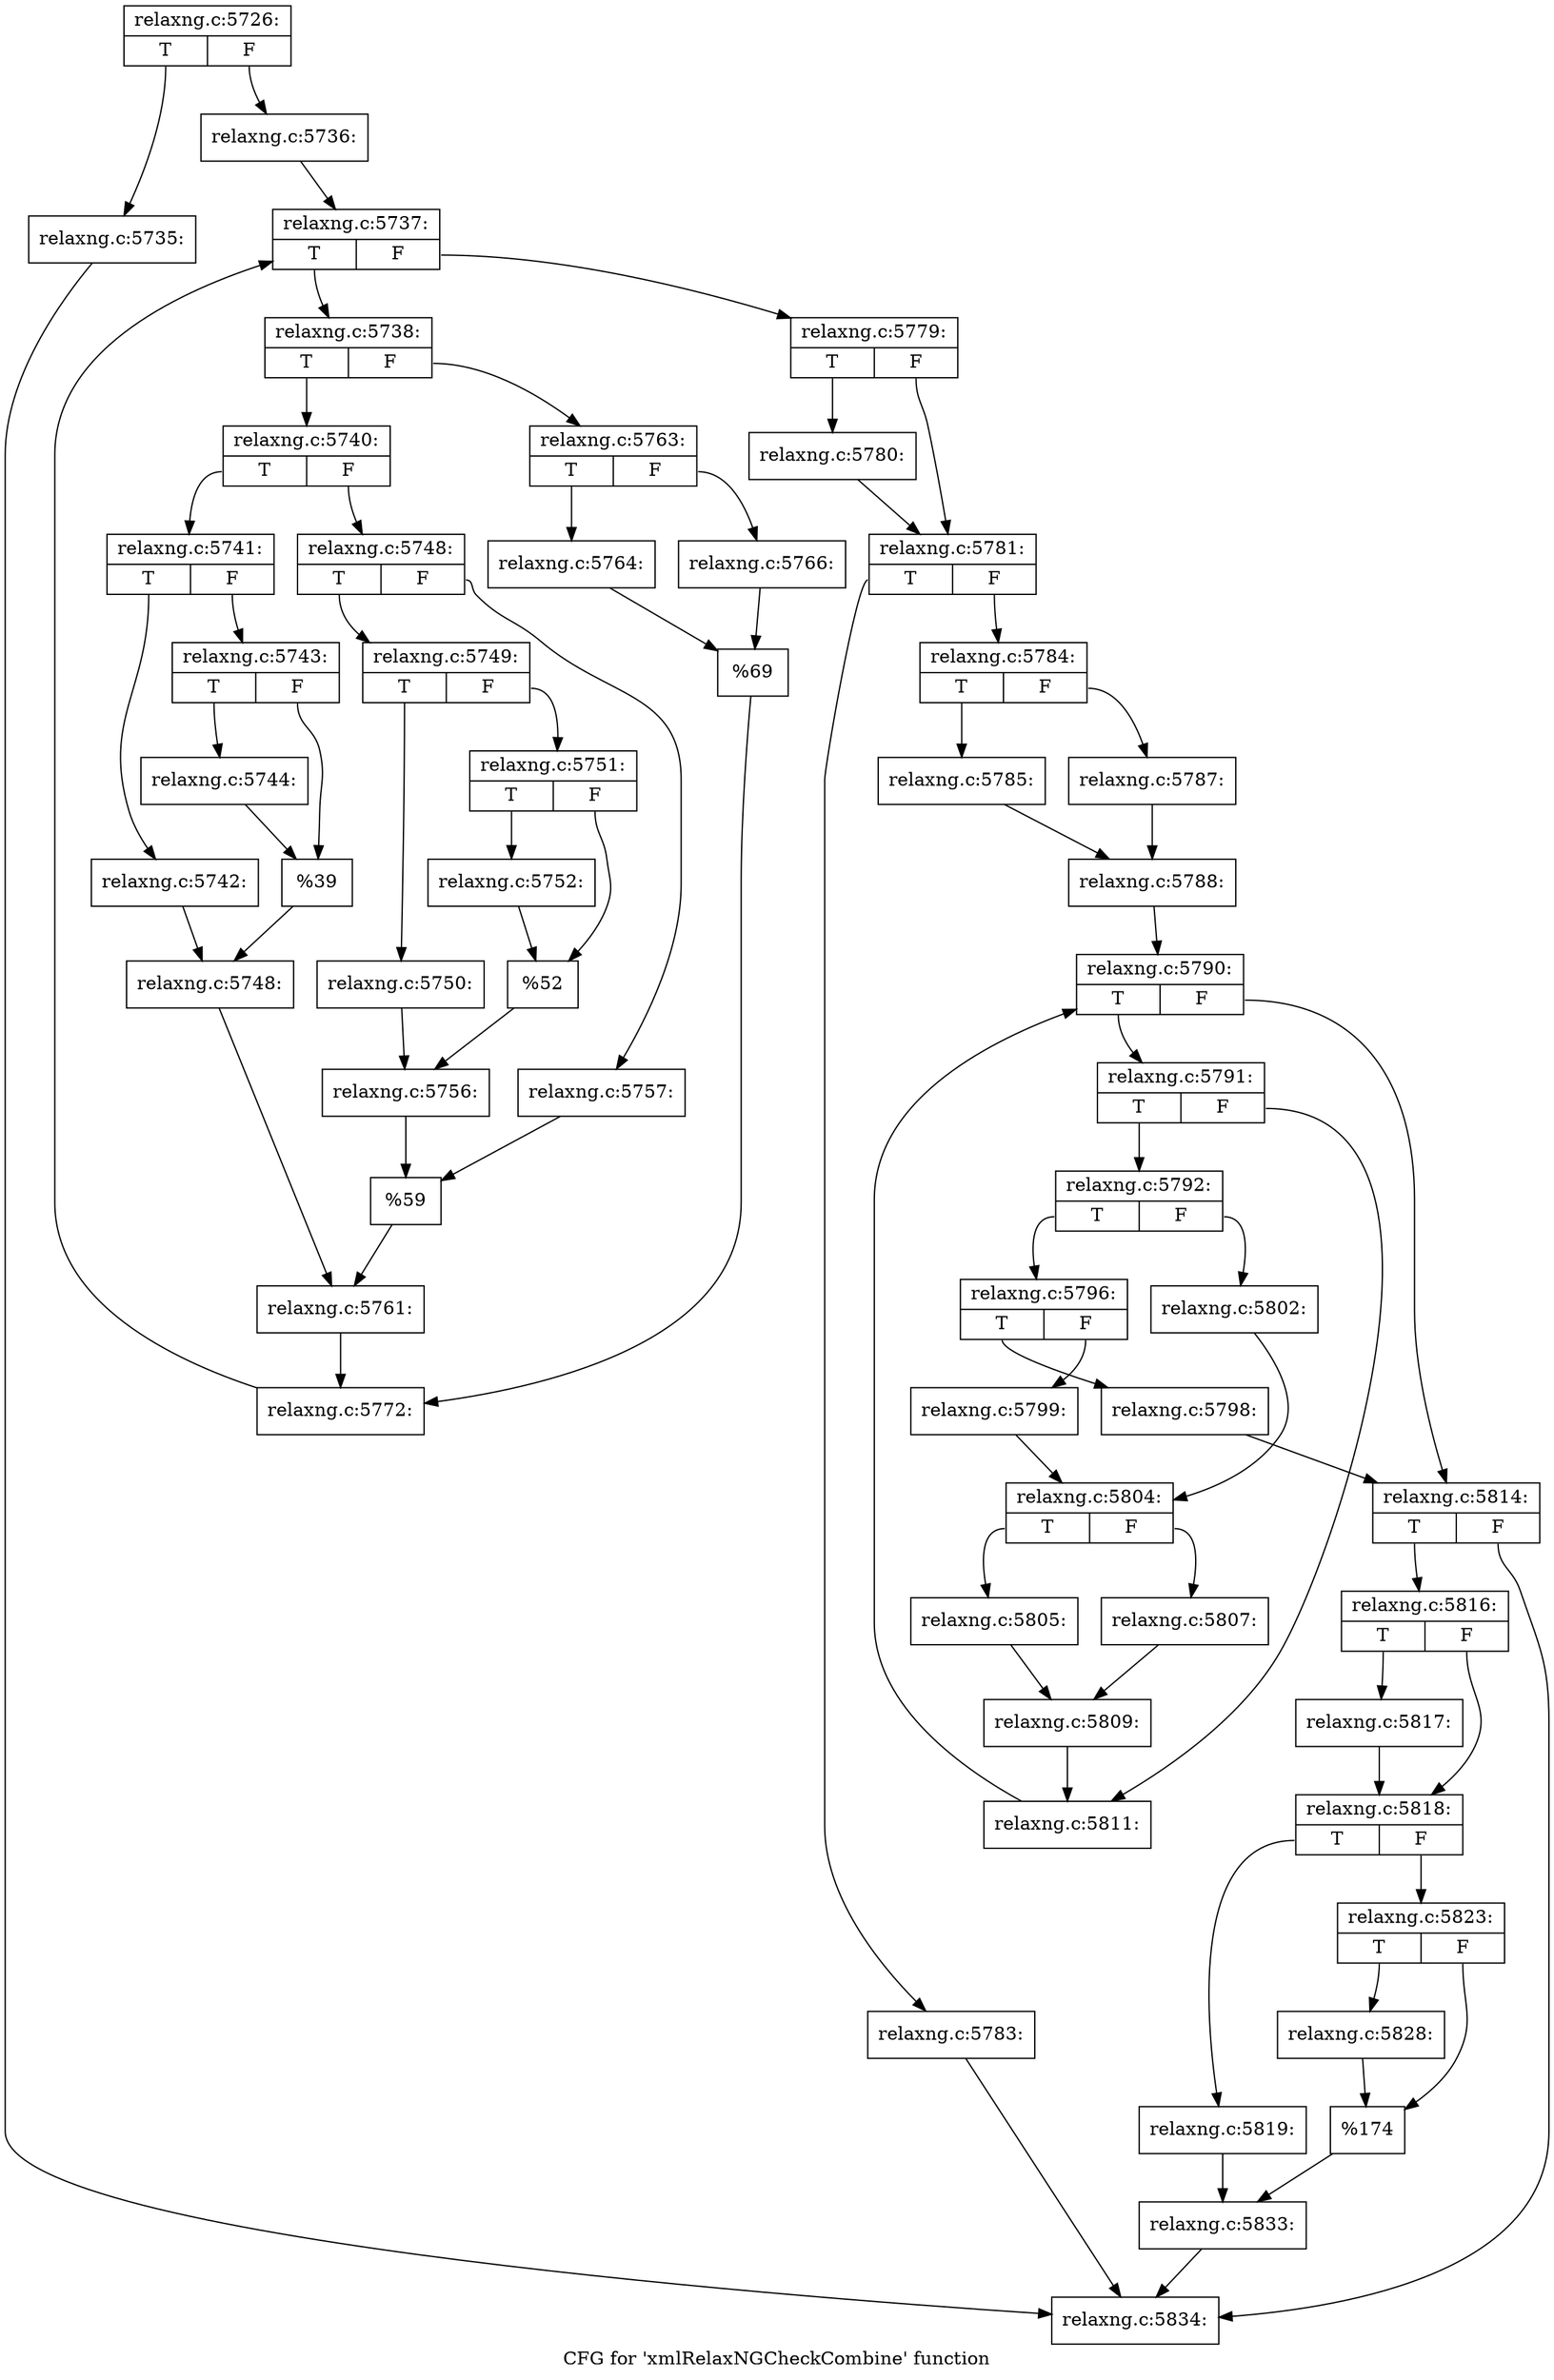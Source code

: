 digraph "CFG for 'xmlRelaxNGCheckCombine' function" {
	label="CFG for 'xmlRelaxNGCheckCombine' function";

	Node0x3d19c40 [shape=record,label="{relaxng.c:5726:|{<s0>T|<s1>F}}"];
	Node0x3d19c40:s0 -> Node0x3d31800;
	Node0x3d19c40:s1 -> Node0x3d31850;
	Node0x3d31800 [shape=record,label="{relaxng.c:5735:}"];
	Node0x3d31800 -> Node0x3d3c530;
	Node0x3d31850 [shape=record,label="{relaxng.c:5736:}"];
	Node0x3d31850 -> Node0x3d31e30;
	Node0x3d31e30 [shape=record,label="{relaxng.c:5737:|{<s0>T|<s1>F}}"];
	Node0x3d31e30:s0 -> Node0x3d32220;
	Node0x3d31e30:s1 -> Node0x3d32050;
	Node0x3d32220 [shape=record,label="{relaxng.c:5738:|{<s0>T|<s1>F}}"];
	Node0x3d32220:s0 -> Node0x3d326d0;
	Node0x3d32220:s1 -> Node0x3d32770;
	Node0x3d326d0 [shape=record,label="{relaxng.c:5740:|{<s0>T|<s1>F}}"];
	Node0x3d326d0:s0 -> Node0x3d32b30;
	Node0x3d326d0:s1 -> Node0x3d32bd0;
	Node0x3d32b30 [shape=record,label="{relaxng.c:5741:|{<s0>T|<s1>F}}"];
	Node0x3d32b30:s0 -> Node0x3d32fa0;
	Node0x3d32b30:s1 -> Node0x3d33040;
	Node0x3d32fa0 [shape=record,label="{relaxng.c:5742:}"];
	Node0x3d32fa0 -> Node0x3d32ff0;
	Node0x3d33040 [shape=record,label="{relaxng.c:5743:|{<s0>T|<s1>F}}"];
	Node0x3d33040:s0 -> Node0x3d334d0;
	Node0x3d33040:s1 -> Node0x3d33520;
	Node0x3d334d0 [shape=record,label="{relaxng.c:5744:}"];
	Node0x3d334d0 -> Node0x3d33520;
	Node0x3d33520 [shape=record,label="{%39}"];
	Node0x3d33520 -> Node0x3d32ff0;
	Node0x3d32ff0 [shape=record,label="{relaxng.c:5748:}"];
	Node0x3d32ff0 -> Node0x3d32b80;
	Node0x3d32bd0 [shape=record,label="{relaxng.c:5748:|{<s0>T|<s1>F}}"];
	Node0x3d32bd0:s0 -> Node0x3d34120;
	Node0x3d32bd0:s1 -> Node0x3d341c0;
	Node0x3d34120 [shape=record,label="{relaxng.c:5749:|{<s0>T|<s1>F}}"];
	Node0x3d34120:s0 -> Node0x3d345f0;
	Node0x3d34120:s1 -> Node0x3d34690;
	Node0x3d345f0 [shape=record,label="{relaxng.c:5750:}"];
	Node0x3d345f0 -> Node0x3d34640;
	Node0x3d34690 [shape=record,label="{relaxng.c:5751:|{<s0>T|<s1>F}}"];
	Node0x3d34690:s0 -> Node0x3d34b20;
	Node0x3d34690:s1 -> Node0x3d34b70;
	Node0x3d34b20 [shape=record,label="{relaxng.c:5752:}"];
	Node0x3d34b20 -> Node0x3d34b70;
	Node0x3d34b70 [shape=record,label="{%52}"];
	Node0x3d34b70 -> Node0x3d34640;
	Node0x3d34640 [shape=record,label="{relaxng.c:5756:}"];
	Node0x3d34640 -> Node0x3d34170;
	Node0x3d341c0 [shape=record,label="{relaxng.c:5757:}"];
	Node0x3d341c0 -> Node0x3d34170;
	Node0x3d34170 [shape=record,label="{%59}"];
	Node0x3d34170 -> Node0x3d32b80;
	Node0x3d32b80 [shape=record,label="{relaxng.c:5761:}"];
	Node0x3d32b80 -> Node0x3d32720;
	Node0x3d32770 [shape=record,label="{relaxng.c:5763:|{<s0>T|<s1>F}}"];
	Node0x3d32770:s0 -> Node0x3d361a0;
	Node0x3d32770:s1 -> Node0x3d36240;
	Node0x3d361a0 [shape=record,label="{relaxng.c:5764:}"];
	Node0x3d361a0 -> Node0x3d361f0;
	Node0x3d36240 [shape=record,label="{relaxng.c:5766:}"];
	Node0x3d36240 -> Node0x3d361f0;
	Node0x3d361f0 [shape=record,label="{%69}"];
	Node0x3d361f0 -> Node0x3d32720;
	Node0x3d32720 [shape=record,label="{relaxng.c:5772:}"];
	Node0x3d32720 -> Node0x3d31e30;
	Node0x3d32050 [shape=record,label="{relaxng.c:5779:|{<s0>T|<s1>F}}"];
	Node0x3d32050:s0 -> Node0x3d37280;
	Node0x3d32050:s1 -> Node0x3d372d0;
	Node0x3d37280 [shape=record,label="{relaxng.c:5780:}"];
	Node0x3d37280 -> Node0x3d372d0;
	Node0x3d372d0 [shape=record,label="{relaxng.c:5781:|{<s0>T|<s1>F}}"];
	Node0x3d372d0:s0 -> Node0x3d37b90;
	Node0x3d372d0:s1 -> Node0x3d37be0;
	Node0x3d37b90 [shape=record,label="{relaxng.c:5783:}"];
	Node0x3d37b90 -> Node0x3d3c530;
	Node0x3d37be0 [shape=record,label="{relaxng.c:5784:|{<s0>T|<s1>F}}"];
	Node0x3d37be0:s0 -> Node0x3d37f90;
	Node0x3d37be0:s1 -> Node0x3d38030;
	Node0x3d37f90 [shape=record,label="{relaxng.c:5785:}"];
	Node0x3d37f90 -> Node0x3d37fe0;
	Node0x3d38030 [shape=record,label="{relaxng.c:5787:}"];
	Node0x3d38030 -> Node0x3d37fe0;
	Node0x3d37fe0 [shape=record,label="{relaxng.c:5788:}"];
	Node0x3d37fe0 -> Node0x3d38aa0;
	Node0x3d38aa0 [shape=record,label="{relaxng.c:5790:|{<s0>T|<s1>F}}"];
	Node0x3d38aa0:s0 -> Node0x3d38e90;
	Node0x3d38aa0:s1 -> Node0x3d38cc0;
	Node0x3d38e90 [shape=record,label="{relaxng.c:5791:|{<s0>T|<s1>F}}"];
	Node0x3d38e90:s0 -> Node0x3d39050;
	Node0x3d38e90:s1 -> Node0x3d390a0;
	Node0x3d39050 [shape=record,label="{relaxng.c:5792:|{<s0>T|<s1>F}}"];
	Node0x3d39050:s0 -> Node0x3d394b0;
	Node0x3d39050:s1 -> Node0x3d39550;
	Node0x3d394b0 [shape=record,label="{relaxng.c:5796:|{<s0>T|<s1>F}}"];
	Node0x3d394b0:s0 -> Node0x3d39fe0;
	Node0x3d394b0:s1 -> Node0x3d3a030;
	Node0x3d39fe0 [shape=record,label="{relaxng.c:5798:}"];
	Node0x3d39fe0 -> Node0x3d38cc0;
	Node0x3d3a030 [shape=record,label="{relaxng.c:5799:}"];
	Node0x3d3a030 -> Node0x3d39500;
	Node0x3d39550 [shape=record,label="{relaxng.c:5802:}"];
	Node0x3d39550 -> Node0x3d39500;
	Node0x3d39500 [shape=record,label="{relaxng.c:5804:|{<s0>T|<s1>F}}"];
	Node0x3d39500:s0 -> Node0x3d3aeb0;
	Node0x3d39500:s1 -> Node0x3d3af50;
	Node0x3d3aeb0 [shape=record,label="{relaxng.c:5805:}"];
	Node0x3d3aeb0 -> Node0x3d3af00;
	Node0x3d3af50 [shape=record,label="{relaxng.c:5807:}"];
	Node0x3d3af50 -> Node0x3d3af00;
	Node0x3d3af00 [shape=record,label="{relaxng.c:5809:}"];
	Node0x3d3af00 -> Node0x3d390a0;
	Node0x3d390a0 [shape=record,label="{relaxng.c:5811:}"];
	Node0x3d390a0 -> Node0x3d38aa0;
	Node0x3d38cc0 [shape=record,label="{relaxng.c:5814:|{<s0>T|<s1>F}}"];
	Node0x3d38cc0:s0 -> Node0x3d3c4e0;
	Node0x3d38cc0:s1 -> Node0x3d3c530;
	Node0x3d3c4e0 [shape=record,label="{relaxng.c:5816:|{<s0>T|<s1>F}}"];
	Node0x3d3c4e0:s0 -> Node0x3d3c8f0;
	Node0x3d3c4e0:s1 -> Node0x3d3c940;
	Node0x3d3c8f0 [shape=record,label="{relaxng.c:5817:}"];
	Node0x3d3c8f0 -> Node0x3d3c940;
	Node0x3d3c940 [shape=record,label="{relaxng.c:5818:|{<s0>T|<s1>F}}"];
	Node0x3d3c940:s0 -> Node0x3d3d090;
	Node0x3d3c940:s1 -> Node0x3d3d130;
	Node0x3d3d090 [shape=record,label="{relaxng.c:5819:}"];
	Node0x3d3d090 -> Node0x3d3d0e0;
	Node0x3d3d130 [shape=record,label="{relaxng.c:5823:|{<s0>T|<s1>F}}"];
	Node0x3d3d130:s0 -> Node0x3d3e320;
	Node0x3d3d130:s1 -> Node0x3d3e370;
	Node0x3d3e320 [shape=record,label="{relaxng.c:5828:}"];
	Node0x3d3e320 -> Node0x3d3e370;
	Node0x3d3e370 [shape=record,label="{%174}"];
	Node0x3d3e370 -> Node0x3d3d0e0;
	Node0x3d3d0e0 [shape=record,label="{relaxng.c:5833:}"];
	Node0x3d3d0e0 -> Node0x3d3c530;
	Node0x3d3c530 [shape=record,label="{relaxng.c:5834:}"];
}
